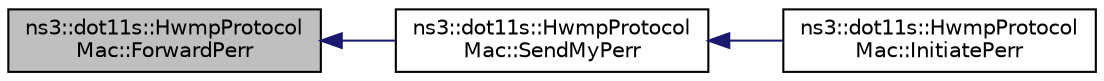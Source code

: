 digraph "ns3::dot11s::HwmpProtocolMac::ForwardPerr"
{
  edge [fontname="Helvetica",fontsize="10",labelfontname="Helvetica",labelfontsize="10"];
  node [fontname="Helvetica",fontsize="10",shape=record];
  rankdir="LR";
  Node1 [label="ns3::dot11s::HwmpProtocol\lMac::ForwardPerr",height=0.2,width=0.4,color="black", fillcolor="grey75", style="filled", fontcolor="black"];
  Node1 -> Node2 [dir="back",color="midnightblue",fontsize="10",style="solid"];
  Node2 [label="ns3::dot11s::HwmpProtocol\lMac::SendMyPerr",height=0.2,width=0.4,color="black", fillcolor="white", style="filled",URL="$db/df2/classns3_1_1dot11s_1_1HwmpProtocolMac.html#a3c8878daa030be0bc4f5338ec9acf78f",tooltip="Send PERR function. "];
  Node2 -> Node3 [dir="back",color="midnightblue",fontsize="10",style="solid"];
  Node3 [label="ns3::dot11s::HwmpProtocol\lMac::InitiatePerr",height=0.2,width=0.4,color="black", fillcolor="white", style="filled",URL="$db/df2/classns3_1_1dot11s_1_1HwmpProtocolMac.html#a9dd1ec4479ae4899c05d18dc7d4dd8b7"];
}
